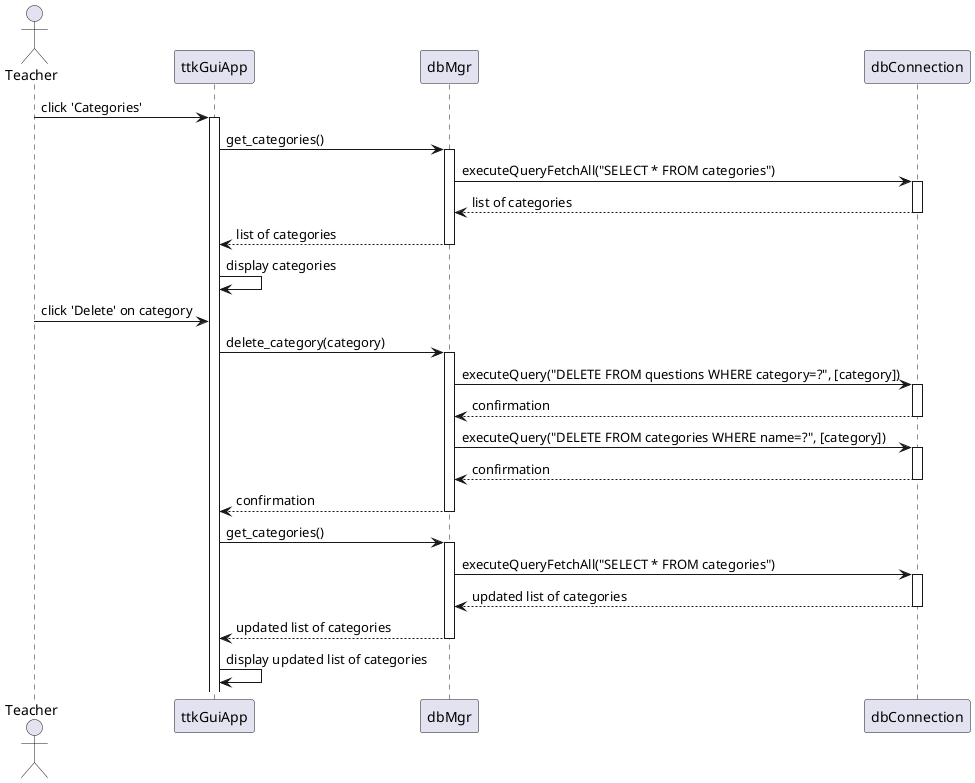 ' Use Case 6: Delete Category

@startuml

actor Teacher

participant ttkGuiApp
participant dbMgr
participant dbConnection

Teacher -> ttkGuiApp: click 'Categories'
activate ttkGuiApp

ttkGuiApp -> dbMgr: get_categories()
activate dbMgr

dbMgr -> dbConnection: executeQueryFetchAll("SELECT * FROM categories")
activate dbConnection

dbConnection --> dbMgr: list of categories
deactivate dbConnection

dbMgr --> ttkGuiApp: list of categories
deactivate dbMgr

ttkGuiApp -> ttkGuiApp: display categories

Teacher -> ttkGuiApp: click 'Delete' on category
ttkGuiApp -> dbMgr: delete_category(category)
activate dbMgr

dbMgr -> dbConnection: executeQuery("DELETE FROM questions WHERE category=?", [category])
activate dbConnection

dbConnection --> dbMgr: confirmation
deactivate dbConnection

dbMgr -> dbConnection: executeQuery("DELETE FROM categories WHERE name=?", [category])
activate dbConnection

dbConnection --> dbMgr: confirmation
deactivate dbConnection

dbMgr --> ttkGuiApp: confirmation
deactivate dbMgr

ttkGuiApp -> dbMgr: get_categories()
activate dbMgr

dbMgr -> dbConnection: executeQueryFetchAll("SELECT * FROM categories")
activate dbConnection

dbConnection --> dbMgr: updated list of categories
deactivate dbConnection

dbMgr --> ttkGuiApp: updated list of categories
deactivate dbMgr

ttkGuiApp -> ttkGuiApp: display updated list of categories

@enduml
